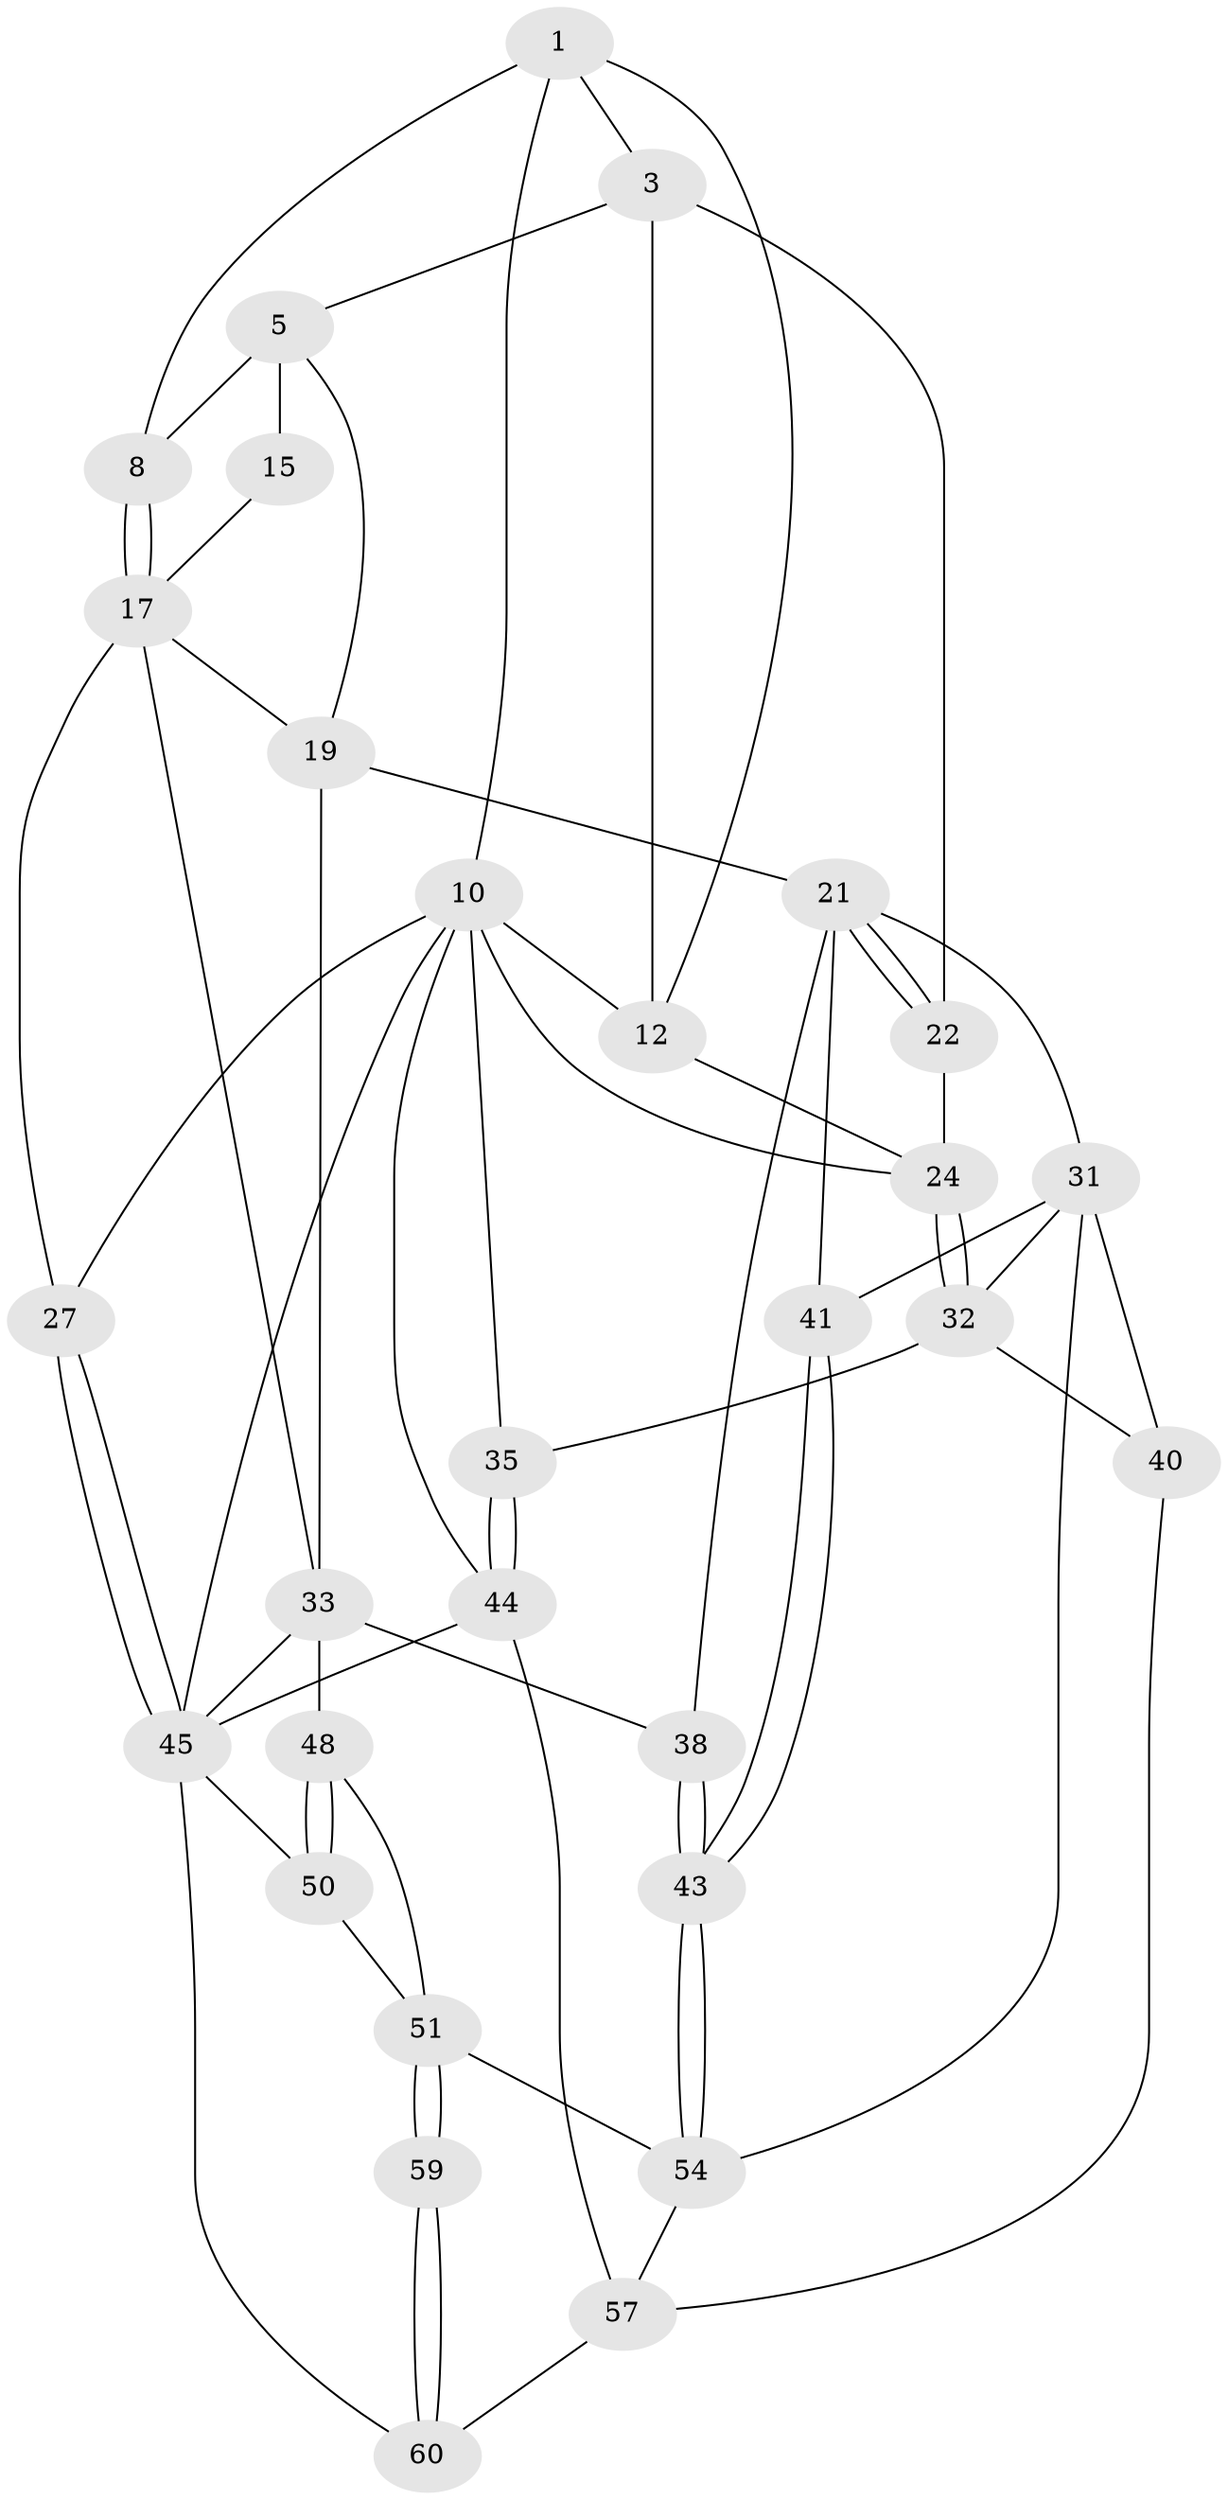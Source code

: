 // original degree distribution, {3: 0.03333333333333333, 4: 0.23333333333333334, 5: 0.5333333333333333, 6: 0.2}
// Generated by graph-tools (version 1.1) at 2025/16/03/09/25 04:16:46]
// undirected, 30 vertices, 68 edges
graph export_dot {
graph [start="1"]
  node [color=gray90,style=filled];
  1 [pos="+0.573922309240571+0",super="+7+2"];
  3 [pos="+0.2542969649588762+0",super="+13+4"];
  5 [pos="+0.4787876227391143+0.06413738144724879",super="+6+16"];
  8 [pos="+0.797847664253889+0.08932238420508143"];
  10 [pos="+1+0",super="+11"];
  12 [pos="+0.0019242364660635555+0",super="+14"];
  15 [pos="+0.6276674157392613+0.08976257817594793"];
  17 [pos="+0.7708646224296763+0.199253965426381",super="+28+18"];
  19 [pos="+0.5642692161881282+0.23864733736576407",super="+20"];
  21 [pos="+0.40970061572108757+0.3330746556759023",super="+29"];
  22 [pos="+0.3476859150338794+0.18339425550426447",super="+23"];
  24 [pos="+0.20093191314865944+0.37679070517005075",super="+25"];
  27 [pos="+0.9917921658313807+0.48020059015109323"];
  31 [pos="+0.27507957016078455+0.40384132145181323",super="+39"];
  32 [pos="+0.20113376014242457+0.3769227467864324",super="+34"];
  33 [pos="+0.6394257073150672+0.4272118207907569",super="+36"];
  35 [pos="+0+0.6214993327834935"];
  38 [pos="+0.49827299774474154+0.631821751016654"];
  40 [pos="+0.04549713749845494+0.6731246448331496"];
  41 [pos="+0.33378928192287155+0.4966285182896815"];
  43 [pos="+0.4185112943598508+0.6929631966542936"];
  44 [pos="+0+1"];
  45 [pos="+1+0.7321394406082774",super="+46+55"];
  48 [pos="+0.6115626380048371+0.685516769560871",super="+49"];
  50 [pos="+0.818316770555898+0.8010546297225462"];
  51 [pos="+0.8018824050391055+0.8079485427839062",super="+52"];
  54 [pos="+0.3842667080569813+0.7455271734409097",super="+56"];
  57 [pos="+0.2735395380000572+1",super="+58"];
  59 [pos="+0.5833339854617356+1"];
  60 [pos="+0.5316183065604243+1"];
  1 -- 8;
  1 -- 10;
  1 -- 3;
  1 -- 12;
  3 -- 12;
  3 -- 5;
  3 -- 22 [weight=2];
  5 -- 8;
  5 -- 15 [weight=2];
  5 -- 19;
  8 -- 17;
  8 -- 17;
  10 -- 27;
  10 -- 35;
  10 -- 12;
  10 -- 44;
  10 -- 24;
  10 -- 45;
  12 -- 24;
  15 -- 17;
  17 -- 27;
  17 -- 33;
  17 -- 19;
  19 -- 33;
  19 -- 21;
  21 -- 22;
  21 -- 22;
  21 -- 41;
  21 -- 38;
  21 -- 31;
  22 -- 24;
  24 -- 32;
  24 -- 32;
  27 -- 45;
  27 -- 45;
  31 -- 32;
  31 -- 40;
  31 -- 41;
  31 -- 54;
  32 -- 40;
  32 -- 35;
  33 -- 48 [weight=2];
  33 -- 45;
  33 -- 38;
  35 -- 44;
  35 -- 44;
  38 -- 43;
  38 -- 43;
  40 -- 57;
  41 -- 43;
  41 -- 43;
  43 -- 54;
  43 -- 54;
  44 -- 57;
  44 -- 45;
  45 -- 50;
  45 -- 60;
  48 -- 50;
  48 -- 50;
  48 -- 51;
  50 -- 51;
  51 -- 59 [weight=2];
  51 -- 59;
  51 -- 54;
  54 -- 57;
  57 -- 60;
  59 -- 60;
  59 -- 60;
}

